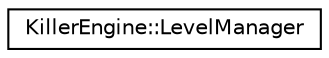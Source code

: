 digraph "Graphical Class Hierarchy"
{
  edge [fontname="Helvetica",fontsize="10",labelfontname="Helvetica",labelfontsize="10"];
  node [fontname="Helvetica",fontsize="10",shape=record];
  rankdir="LR";
  Node0 [label="KillerEngine::LevelManager",height=0.2,width=0.4,color="black", fillcolor="white", style="filled",URL="$class_killer_engine_1_1_level_manager.html"];
}

